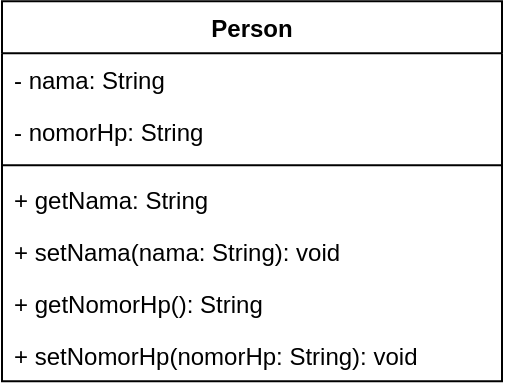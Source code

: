 <mxfile version="28.2.5">
  <diagram name="Page-1" id="GuNkPZP-iSj67hMgEH_G">
    <mxGraphModel dx="889" dy="462" grid="1" gridSize="10" guides="1" tooltips="1" connect="1" arrows="1" fold="1" page="1" pageScale="1" pageWidth="850" pageHeight="1100" math="0" shadow="0">
      <root>
        <mxCell id="0" />
        <mxCell id="1" parent="0" />
        <mxCell id="5fcYesd38pWkmHz6zSUJ-1" value="Person" style="swimlane;fontStyle=1;align=center;verticalAlign=top;childLayout=stackLayout;horizontal=1;startSize=26;horizontalStack=0;resizeParent=1;resizeLast=0;collapsible=1;marginBottom=0;rounded=0;shadow=0;strokeWidth=1;" vertex="1" parent="1">
          <mxGeometry x="240" y="418.57" width="250" height="190" as="geometry">
            <mxRectangle x="230" y="140" width="160" height="26" as="alternateBounds" />
          </mxGeometry>
        </mxCell>
        <mxCell id="5fcYesd38pWkmHz6zSUJ-2" value="- nama: String" style="text;align=left;verticalAlign=top;spacingLeft=4;spacingRight=4;overflow=hidden;rotatable=0;points=[[0,0.5],[1,0.5]];portConstraint=eastwest;" vertex="1" parent="5fcYesd38pWkmHz6zSUJ-1">
          <mxGeometry y="26" width="250" height="26" as="geometry" />
        </mxCell>
        <mxCell id="5fcYesd38pWkmHz6zSUJ-4" value="- nomorHp: String" style="text;align=left;verticalAlign=top;spacingLeft=4;spacingRight=4;overflow=hidden;rotatable=0;points=[[0,0.5],[1,0.5]];portConstraint=eastwest;" vertex="1" parent="5fcYesd38pWkmHz6zSUJ-1">
          <mxGeometry y="52" width="250" height="26" as="geometry" />
        </mxCell>
        <mxCell id="5fcYesd38pWkmHz6zSUJ-3" value="" style="line;html=1;strokeWidth=1;align=left;verticalAlign=middle;spacingTop=-1;spacingLeft=3;spacingRight=3;rotatable=0;labelPosition=right;points=[];portConstraint=eastwest;" vertex="1" parent="5fcYesd38pWkmHz6zSUJ-1">
          <mxGeometry y="78" width="250" height="8" as="geometry" />
        </mxCell>
        <mxCell id="5fcYesd38pWkmHz6zSUJ-5" value="+ getNama: String" style="text;align=left;verticalAlign=top;spacingLeft=4;spacingRight=4;overflow=hidden;rotatable=0;points=[[0,0.5],[1,0.5]];portConstraint=eastwest;" vertex="1" parent="5fcYesd38pWkmHz6zSUJ-1">
          <mxGeometry y="86" width="250" height="26" as="geometry" />
        </mxCell>
        <mxCell id="5fcYesd38pWkmHz6zSUJ-6" value="+ setNama(nama: String): void" style="text;align=left;verticalAlign=top;spacingLeft=4;spacingRight=4;overflow=hidden;rotatable=0;points=[[0,0.5],[1,0.5]];portConstraint=eastwest;" vertex="1" parent="5fcYesd38pWkmHz6zSUJ-1">
          <mxGeometry y="112" width="250" height="26" as="geometry" />
        </mxCell>
        <mxCell id="5fcYesd38pWkmHz6zSUJ-7" value="+ getNomorHp(): String" style="text;align=left;verticalAlign=top;spacingLeft=4;spacingRight=4;overflow=hidden;rotatable=0;points=[[0,0.5],[1,0.5]];portConstraint=eastwest;" vertex="1" parent="5fcYesd38pWkmHz6zSUJ-1">
          <mxGeometry y="138" width="250" height="26" as="geometry" />
        </mxCell>
        <mxCell id="5fcYesd38pWkmHz6zSUJ-8" value="+ setNomorHp(nomorHp: String): void" style="text;align=left;verticalAlign=top;spacingLeft=4;spacingRight=4;overflow=hidden;rotatable=0;points=[[0,0.5],[1,0.5]];portConstraint=eastwest;" vertex="1" parent="5fcYesd38pWkmHz6zSUJ-1">
          <mxGeometry y="164" width="250" height="26" as="geometry" />
        </mxCell>
      </root>
    </mxGraphModel>
  </diagram>
</mxfile>
